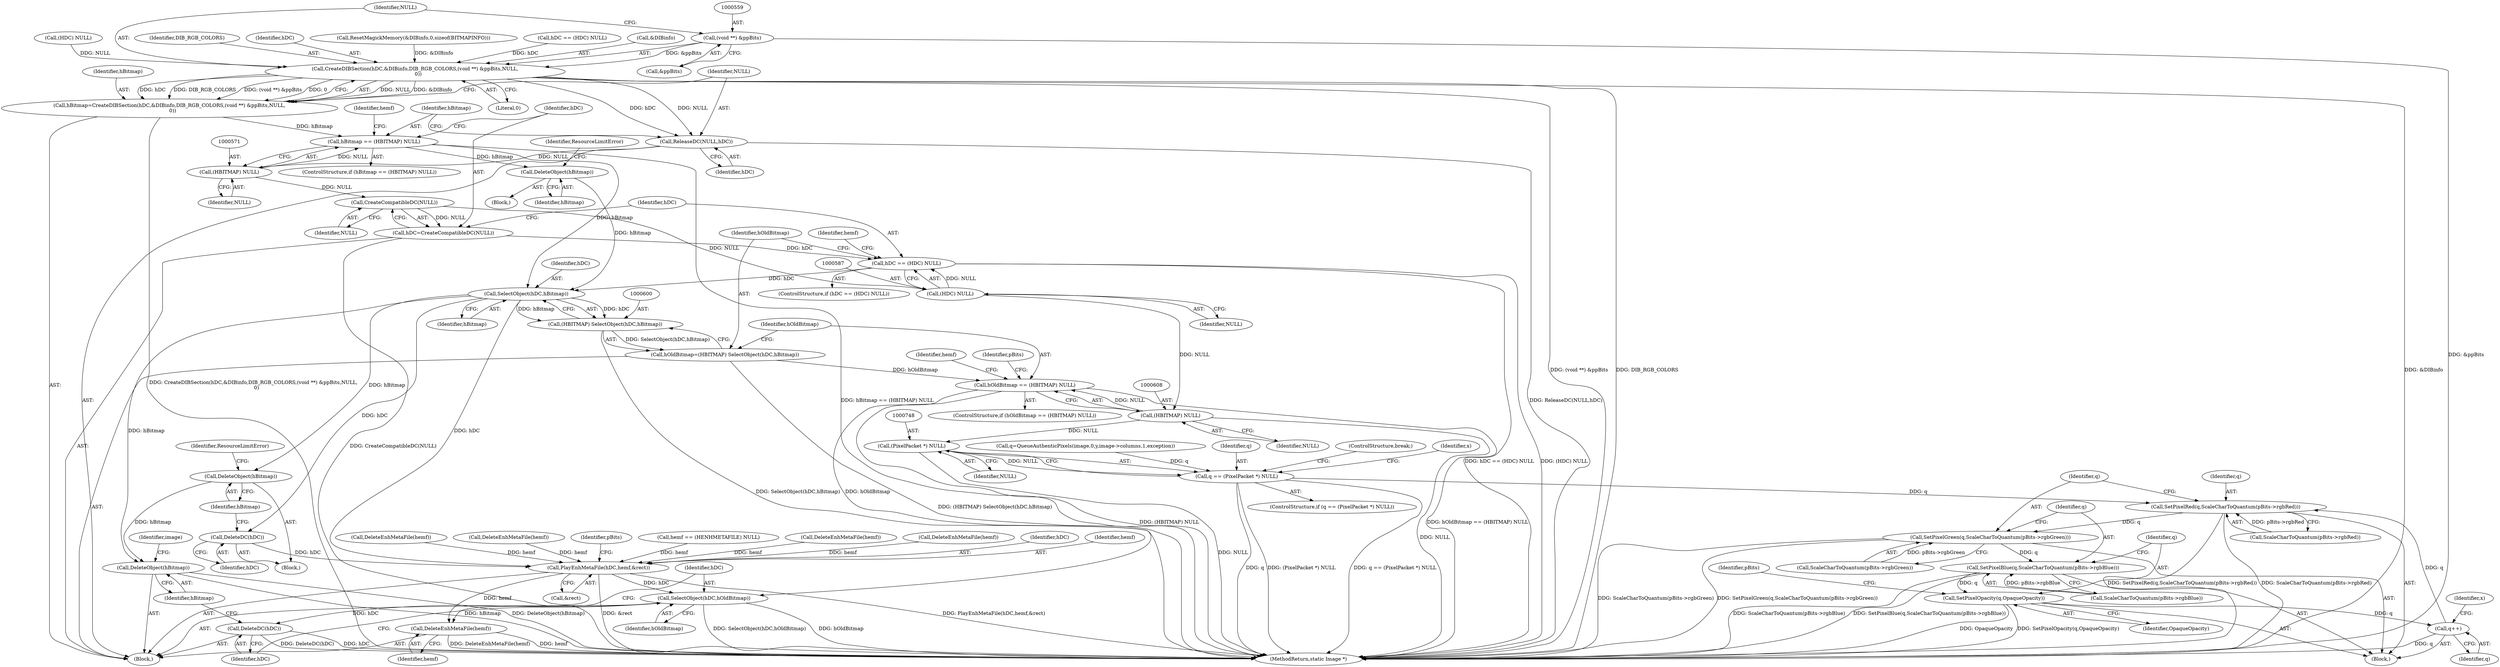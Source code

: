 digraph "0_ImageMagick_f6e9d0d9955e85bdd7540b251cd50d598dacc5e6_15@pointer" {
"1000558" [label="(Call,(void **) &ppBits)"];
"1000553" [label="(Call,CreateDIBSection(hDC,&DIBinfo,DIB_RGB_COLORS,(void **) &ppBits,NULL,\n    0))"];
"1000551" [label="(Call,hBitmap=CreateDIBSection(hDC,&DIBinfo,DIB_RGB_COLORS,(void **) &ppBits,NULL,\n    0))"];
"1000568" [label="(Call,hBitmap == (HBITMAP) NULL)"];
"1000592" [label="(Call,DeleteObject(hBitmap))"];
"1000601" [label="(Call,SelectObject(hDC,hBitmap))"];
"1000599" [label="(Call,(HBITMAP) SelectObject(hDC,hBitmap))"];
"1000597" [label="(Call,hOldBitmap=(HBITMAP) SelectObject(hDC,hBitmap))"];
"1000605" [label="(Call,hOldBitmap == (HBITMAP) NULL)"];
"1000799" [label="(Call,SelectObject(hDC,hOldBitmap))"];
"1000802" [label="(Call,DeleteDC(hDC))"];
"1000613" [label="(Call,DeleteDC(hDC))"];
"1000711" [label="(Call,PlayEnhMetaFile(hDC,hemf,&rect))"];
"1000797" [label="(Call,DeleteEnhMetaFile(hemf))"];
"1000615" [label="(Call,DeleteObject(hBitmap))"];
"1000804" [label="(Call,DeleteObject(hBitmap))"];
"1000564" [label="(Call,ReleaseDC(NULL,hDC))"];
"1000570" [label="(Call,(HBITMAP) NULL)"];
"1000581" [label="(Call,CreateCompatibleDC(NULL))"];
"1000579" [label="(Call,hDC=CreateCompatibleDC(NULL))"];
"1000584" [label="(Call,hDC == (HDC) NULL)"];
"1000586" [label="(Call,(HDC) NULL)"];
"1000607" [label="(Call,(HBITMAP) NULL)"];
"1000747" [label="(Call,(PixelPacket *) NULL)"];
"1000745" [label="(Call,q == (PixelPacket *) NULL)"];
"1000765" [label="(Call,SetPixelRed(q,ScaleCharToQuantum(pBits->rgbRed)))"];
"1000771" [label="(Call,SetPixelGreen(q,ScaleCharToQuantum(pBits->rgbGreen)))"];
"1000777" [label="(Call,SetPixelBlue(q,ScaleCharToQuantum(pBits->rgbBlue)))"];
"1000783" [label="(Call,SetPixelOpacity(q,OpaqueOpacity))"];
"1000788" [label="(Call,q++)"];
"1000797" [label="(Call,DeleteEnhMetaFile(hemf))"];
"1000764" [label="(Block,)"];
"1000808" [label="(Identifier,image)"];
"1000603" [label="(Identifier,hBitmap)"];
"1000568" [label="(Call,hBitmap == (HBITMAP) NULL)"];
"1000585" [label="(Identifier,hDC)"];
"1000750" [label="(ControlStructure,break;)"];
"1000809" [label="(MethodReturn,static Image *)"];
"1000763" [label="(Identifier,x)"];
"1000554" [label="(Identifier,hDC)"];
"1000484" [label="(Call,DeleteEnhMetaFile(hemf))"];
"1000491" [label="(Call,ResetMagickMemory(&DIBinfo,0,sizeof(BITMAPINFO)))"];
"1000602" [label="(Identifier,hDC)"];
"1000609" [label="(Identifier,NULL)"];
"1000614" [label="(Identifier,hDC)"];
"1000767" [label="(Call,ScaleCharToQuantum(pBits->rgbRed))"];
"1000605" [label="(Call,hOldBitmap == (HBITMAP) NULL)"];
"1000580" [label="(Identifier,hDC)"];
"1000787" [label="(Identifier,pBits)"];
"1000618" [label="(Identifier,ResourceLimitError)"];
"1000567" [label="(ControlStructure,if (hBitmap == (HBITMAP) NULL))"];
"1000612" [label="(Identifier,hemf)"];
"1000771" [label="(Call,SetPixelGreen(q,ScaleCharToQuantum(pBits->rgbGreen)))"];
"1000777" [label="(Call,SetPixelBlue(q,ScaleCharToQuantum(pBits->rgbBlue)))"];
"1000478" [label="(Call,hDC == (HDC) NULL)"];
"1000604" [label="(ControlStructure,if (hOldBitmap == (HBITMAP) NULL))"];
"1000613" [label="(Call,DeleteDC(hDC))"];
"1000800" [label="(Identifier,hDC)"];
"1000583" [label="(ControlStructure,if (hDC == (HDC) NULL))"];
"1000804" [label="(Call,DeleteObject(hBitmap))"];
"1000616" [label="(Identifier,hBitmap)"];
"1000589" [label="(Block,)"];
"1000773" [label="(Call,ScaleCharToQuantum(pBits->rgbGreen))"];
"1000753" [label="(Identifier,x)"];
"1000560" [label="(Call,&ppBits)"];
"1000712" [label="(Identifier,hDC)"];
"1000766" [label="(Identifier,q)"];
"1000805" [label="(Identifier,hBitmap)"];
"1000551" [label="(Call,hBitmap=CreateDIBSection(hDC,&DIBinfo,DIB_RGB_COLORS,(void **) &ppBits,NULL,\n    0))"];
"1000555" [label="(Call,&DIBinfo)"];
"1000621" [label="(Identifier,pBits)"];
"1000788" [label="(Call,q++)"];
"1000607" [label="(Call,(HBITMAP) NULL)"];
"1000713" [label="(Identifier,hemf)"];
"1000606" [label="(Identifier,hOldBitmap)"];
"1000784" [label="(Identifier,q)"];
"1000590" [label="(Call,DeleteEnhMetaFile(hemf))"];
"1000711" [label="(Call,PlayEnhMetaFile(hDC,hemf,&rect))"];
"1000611" [label="(Call,DeleteEnhMetaFile(hemf))"];
"1000582" [label="(Identifier,NULL)"];
"1000779" [label="(Call,ScaleCharToQuantum(pBits->rgbBlue))"];
"1000106" [label="(Block,)"];
"1000558" [label="(Call,(void **) &ppBits)"];
"1000749" [label="(Identifier,NULL)"];
"1000601" [label="(Call,SelectObject(hDC,hBitmap))"];
"1000575" [label="(Identifier,hemf)"];
"1000563" [label="(Literal,0)"];
"1000615" [label="(Call,DeleteObject(hBitmap))"];
"1000480" [label="(Call,(HDC) NULL)"];
"1000565" [label="(Identifier,NULL)"];
"1000588" [label="(Identifier,NULL)"];
"1000569" [label="(Identifier,hBitmap)"];
"1000745" [label="(Call,q == (PixelPacket *) NULL)"];
"1000581" [label="(Call,CreateCompatibleDC(NULL))"];
"1000566" [label="(Identifier,hDC)"];
"1000595" [label="(Identifier,ResourceLimitError)"];
"1000803" [label="(Identifier,hDC)"];
"1000785" [label="(Identifier,OpaqueOpacity)"];
"1000802" [label="(Call,DeleteDC(hDC))"];
"1000801" [label="(Identifier,hOldBitmap)"];
"1000717" [label="(Identifier,pBits)"];
"1000778" [label="(Identifier,q)"];
"1000789" [label="(Identifier,q)"];
"1000733" [label="(Call,q=QueueAuthenticPixels(image,0,y,image->columns,1,exception))"];
"1000572" [label="(Identifier,NULL)"];
"1000746" [label="(Identifier,q)"];
"1000772" [label="(Identifier,q)"];
"1000591" [label="(Identifier,hemf)"];
"1000597" [label="(Call,hOldBitmap=(HBITMAP) SelectObject(hDC,hBitmap))"];
"1000592" [label="(Call,DeleteObject(hBitmap))"];
"1000593" [label="(Identifier,hBitmap)"];
"1000798" [label="(Identifier,hemf)"];
"1000586" [label="(Call,(HDC) NULL)"];
"1000747" [label="(Call,(PixelPacket *) NULL)"];
"1000598" [label="(Identifier,hOldBitmap)"];
"1000562" [label="(Identifier,NULL)"];
"1000570" [label="(Call,(HBITMAP) NULL)"];
"1000553" [label="(Call,CreateDIBSection(hDC,&DIBinfo,DIB_RGB_COLORS,(void **) &ppBits,NULL,\n    0))"];
"1000765" [label="(Call,SetPixelRed(q,ScaleCharToQuantum(pBits->rgbRed)))"];
"1000564" [label="(Call,ReleaseDC(NULL,hDC))"];
"1000579" [label="(Call,hDC=CreateCompatibleDC(NULL))"];
"1000610" [label="(Block,)"];
"1000557" [label="(Identifier,DIB_RGB_COLORS)"];
"1000136" [label="(Call,hemf == (HENHMETAFILE) NULL)"];
"1000584" [label="(Call,hDC == (HDC) NULL)"];
"1000599" [label="(Call,(HBITMAP) SelectObject(hDC,hBitmap))"];
"1000799" [label="(Call,SelectObject(hDC,hOldBitmap))"];
"1000574" [label="(Call,DeleteEnhMetaFile(hemf))"];
"1000744" [label="(ControlStructure,if (q == (PixelPacket *) NULL))"];
"1000552" [label="(Identifier,hBitmap)"];
"1000783" [label="(Call,SetPixelOpacity(q,OpaqueOpacity))"];
"1000714" [label="(Call,&rect)"];
"1000558" -> "1000553"  [label="AST: "];
"1000558" -> "1000560"  [label="CFG: "];
"1000559" -> "1000558"  [label="AST: "];
"1000560" -> "1000558"  [label="AST: "];
"1000562" -> "1000558"  [label="CFG: "];
"1000558" -> "1000809"  [label="DDG: &ppBits"];
"1000558" -> "1000553"  [label="DDG: &ppBits"];
"1000553" -> "1000551"  [label="AST: "];
"1000553" -> "1000563"  [label="CFG: "];
"1000554" -> "1000553"  [label="AST: "];
"1000555" -> "1000553"  [label="AST: "];
"1000557" -> "1000553"  [label="AST: "];
"1000562" -> "1000553"  [label="AST: "];
"1000563" -> "1000553"  [label="AST: "];
"1000551" -> "1000553"  [label="CFG: "];
"1000553" -> "1000809"  [label="DDG: DIB_RGB_COLORS"];
"1000553" -> "1000809"  [label="DDG: &DIBinfo"];
"1000553" -> "1000809"  [label="DDG: (void **) &ppBits"];
"1000553" -> "1000551"  [label="DDG: NULL"];
"1000553" -> "1000551"  [label="DDG: &DIBinfo"];
"1000553" -> "1000551"  [label="DDG: hDC"];
"1000553" -> "1000551"  [label="DDG: DIB_RGB_COLORS"];
"1000553" -> "1000551"  [label="DDG: (void **) &ppBits"];
"1000553" -> "1000551"  [label="DDG: 0"];
"1000478" -> "1000553"  [label="DDG: hDC"];
"1000491" -> "1000553"  [label="DDG: &DIBinfo"];
"1000480" -> "1000553"  [label="DDG: NULL"];
"1000553" -> "1000564"  [label="DDG: NULL"];
"1000553" -> "1000564"  [label="DDG: hDC"];
"1000551" -> "1000106"  [label="AST: "];
"1000552" -> "1000551"  [label="AST: "];
"1000565" -> "1000551"  [label="CFG: "];
"1000551" -> "1000809"  [label="DDG: CreateDIBSection(hDC,&DIBinfo,DIB_RGB_COLORS,(void **) &ppBits,NULL,\n    0)"];
"1000551" -> "1000568"  [label="DDG: hBitmap"];
"1000568" -> "1000567"  [label="AST: "];
"1000568" -> "1000570"  [label="CFG: "];
"1000569" -> "1000568"  [label="AST: "];
"1000570" -> "1000568"  [label="AST: "];
"1000575" -> "1000568"  [label="CFG: "];
"1000580" -> "1000568"  [label="CFG: "];
"1000568" -> "1000809"  [label="DDG: hBitmap == (HBITMAP) NULL"];
"1000570" -> "1000568"  [label="DDG: NULL"];
"1000568" -> "1000592"  [label="DDG: hBitmap"];
"1000568" -> "1000601"  [label="DDG: hBitmap"];
"1000592" -> "1000589"  [label="AST: "];
"1000592" -> "1000593"  [label="CFG: "];
"1000593" -> "1000592"  [label="AST: "];
"1000595" -> "1000592"  [label="CFG: "];
"1000592" -> "1000601"  [label="DDG: hBitmap"];
"1000601" -> "1000599"  [label="AST: "];
"1000601" -> "1000603"  [label="CFG: "];
"1000602" -> "1000601"  [label="AST: "];
"1000603" -> "1000601"  [label="AST: "];
"1000599" -> "1000601"  [label="CFG: "];
"1000601" -> "1000599"  [label="DDG: hDC"];
"1000601" -> "1000599"  [label="DDG: hBitmap"];
"1000584" -> "1000601"  [label="DDG: hDC"];
"1000601" -> "1000613"  [label="DDG: hDC"];
"1000601" -> "1000615"  [label="DDG: hBitmap"];
"1000601" -> "1000711"  [label="DDG: hDC"];
"1000601" -> "1000804"  [label="DDG: hBitmap"];
"1000599" -> "1000597"  [label="AST: "];
"1000600" -> "1000599"  [label="AST: "];
"1000597" -> "1000599"  [label="CFG: "];
"1000599" -> "1000809"  [label="DDG: SelectObject(hDC,hBitmap)"];
"1000599" -> "1000597"  [label="DDG: SelectObject(hDC,hBitmap)"];
"1000597" -> "1000106"  [label="AST: "];
"1000598" -> "1000597"  [label="AST: "];
"1000606" -> "1000597"  [label="CFG: "];
"1000597" -> "1000809"  [label="DDG: (HBITMAP) SelectObject(hDC,hBitmap)"];
"1000597" -> "1000605"  [label="DDG: hOldBitmap"];
"1000605" -> "1000604"  [label="AST: "];
"1000605" -> "1000607"  [label="CFG: "];
"1000606" -> "1000605"  [label="AST: "];
"1000607" -> "1000605"  [label="AST: "];
"1000612" -> "1000605"  [label="CFG: "];
"1000621" -> "1000605"  [label="CFG: "];
"1000605" -> "1000809"  [label="DDG: (HBITMAP) NULL"];
"1000605" -> "1000809"  [label="DDG: hOldBitmap == (HBITMAP) NULL"];
"1000607" -> "1000605"  [label="DDG: NULL"];
"1000605" -> "1000799"  [label="DDG: hOldBitmap"];
"1000799" -> "1000106"  [label="AST: "];
"1000799" -> "1000801"  [label="CFG: "];
"1000800" -> "1000799"  [label="AST: "];
"1000801" -> "1000799"  [label="AST: "];
"1000803" -> "1000799"  [label="CFG: "];
"1000799" -> "1000809"  [label="DDG: SelectObject(hDC,hOldBitmap)"];
"1000799" -> "1000809"  [label="DDG: hOldBitmap"];
"1000711" -> "1000799"  [label="DDG: hDC"];
"1000799" -> "1000802"  [label="DDG: hDC"];
"1000802" -> "1000106"  [label="AST: "];
"1000802" -> "1000803"  [label="CFG: "];
"1000803" -> "1000802"  [label="AST: "];
"1000805" -> "1000802"  [label="CFG: "];
"1000802" -> "1000809"  [label="DDG: hDC"];
"1000802" -> "1000809"  [label="DDG: DeleteDC(hDC)"];
"1000613" -> "1000610"  [label="AST: "];
"1000613" -> "1000614"  [label="CFG: "];
"1000614" -> "1000613"  [label="AST: "];
"1000616" -> "1000613"  [label="CFG: "];
"1000613" -> "1000711"  [label="DDG: hDC"];
"1000711" -> "1000106"  [label="AST: "];
"1000711" -> "1000714"  [label="CFG: "];
"1000712" -> "1000711"  [label="AST: "];
"1000713" -> "1000711"  [label="AST: "];
"1000714" -> "1000711"  [label="AST: "];
"1000717" -> "1000711"  [label="CFG: "];
"1000711" -> "1000809"  [label="DDG: &rect"];
"1000711" -> "1000809"  [label="DDG: PlayEnhMetaFile(hDC,hemf,&rect)"];
"1000574" -> "1000711"  [label="DDG: hemf"];
"1000590" -> "1000711"  [label="DDG: hemf"];
"1000611" -> "1000711"  [label="DDG: hemf"];
"1000136" -> "1000711"  [label="DDG: hemf"];
"1000484" -> "1000711"  [label="DDG: hemf"];
"1000711" -> "1000797"  [label="DDG: hemf"];
"1000797" -> "1000106"  [label="AST: "];
"1000797" -> "1000798"  [label="CFG: "];
"1000798" -> "1000797"  [label="AST: "];
"1000800" -> "1000797"  [label="CFG: "];
"1000797" -> "1000809"  [label="DDG: hemf"];
"1000797" -> "1000809"  [label="DDG: DeleteEnhMetaFile(hemf)"];
"1000615" -> "1000610"  [label="AST: "];
"1000615" -> "1000616"  [label="CFG: "];
"1000616" -> "1000615"  [label="AST: "];
"1000618" -> "1000615"  [label="CFG: "];
"1000615" -> "1000804"  [label="DDG: hBitmap"];
"1000804" -> "1000106"  [label="AST: "];
"1000804" -> "1000805"  [label="CFG: "];
"1000805" -> "1000804"  [label="AST: "];
"1000808" -> "1000804"  [label="CFG: "];
"1000804" -> "1000809"  [label="DDG: hBitmap"];
"1000804" -> "1000809"  [label="DDG: DeleteObject(hBitmap)"];
"1000564" -> "1000106"  [label="AST: "];
"1000564" -> "1000566"  [label="CFG: "];
"1000565" -> "1000564"  [label="AST: "];
"1000566" -> "1000564"  [label="AST: "];
"1000569" -> "1000564"  [label="CFG: "];
"1000564" -> "1000809"  [label="DDG: ReleaseDC(NULL,hDC)"];
"1000564" -> "1000570"  [label="DDG: NULL"];
"1000570" -> "1000572"  [label="CFG: "];
"1000571" -> "1000570"  [label="AST: "];
"1000572" -> "1000570"  [label="AST: "];
"1000570" -> "1000581"  [label="DDG: NULL"];
"1000581" -> "1000579"  [label="AST: "];
"1000581" -> "1000582"  [label="CFG: "];
"1000582" -> "1000581"  [label="AST: "];
"1000579" -> "1000581"  [label="CFG: "];
"1000581" -> "1000579"  [label="DDG: NULL"];
"1000581" -> "1000586"  [label="DDG: NULL"];
"1000579" -> "1000106"  [label="AST: "];
"1000580" -> "1000579"  [label="AST: "];
"1000585" -> "1000579"  [label="CFG: "];
"1000579" -> "1000809"  [label="DDG: CreateCompatibleDC(NULL)"];
"1000579" -> "1000584"  [label="DDG: hDC"];
"1000584" -> "1000583"  [label="AST: "];
"1000584" -> "1000586"  [label="CFG: "];
"1000585" -> "1000584"  [label="AST: "];
"1000586" -> "1000584"  [label="AST: "];
"1000591" -> "1000584"  [label="CFG: "];
"1000598" -> "1000584"  [label="CFG: "];
"1000584" -> "1000809"  [label="DDG: hDC == (HDC) NULL"];
"1000584" -> "1000809"  [label="DDG: (HDC) NULL"];
"1000586" -> "1000584"  [label="DDG: NULL"];
"1000586" -> "1000588"  [label="CFG: "];
"1000587" -> "1000586"  [label="AST: "];
"1000588" -> "1000586"  [label="AST: "];
"1000586" -> "1000607"  [label="DDG: NULL"];
"1000607" -> "1000609"  [label="CFG: "];
"1000608" -> "1000607"  [label="AST: "];
"1000609" -> "1000607"  [label="AST: "];
"1000607" -> "1000809"  [label="DDG: NULL"];
"1000607" -> "1000747"  [label="DDG: NULL"];
"1000747" -> "1000745"  [label="AST: "];
"1000747" -> "1000749"  [label="CFG: "];
"1000748" -> "1000747"  [label="AST: "];
"1000749" -> "1000747"  [label="AST: "];
"1000745" -> "1000747"  [label="CFG: "];
"1000747" -> "1000809"  [label="DDG: NULL"];
"1000747" -> "1000745"  [label="DDG: NULL"];
"1000745" -> "1000744"  [label="AST: "];
"1000746" -> "1000745"  [label="AST: "];
"1000750" -> "1000745"  [label="CFG: "];
"1000753" -> "1000745"  [label="CFG: "];
"1000745" -> "1000809"  [label="DDG: (PixelPacket *) NULL"];
"1000745" -> "1000809"  [label="DDG: q == (PixelPacket *) NULL"];
"1000745" -> "1000809"  [label="DDG: q"];
"1000733" -> "1000745"  [label="DDG: q"];
"1000745" -> "1000765"  [label="DDG: q"];
"1000765" -> "1000764"  [label="AST: "];
"1000765" -> "1000767"  [label="CFG: "];
"1000766" -> "1000765"  [label="AST: "];
"1000767" -> "1000765"  [label="AST: "];
"1000772" -> "1000765"  [label="CFG: "];
"1000765" -> "1000809"  [label="DDG: ScaleCharToQuantum(pBits->rgbRed)"];
"1000765" -> "1000809"  [label="DDG: SetPixelRed(q,ScaleCharToQuantum(pBits->rgbRed))"];
"1000788" -> "1000765"  [label="DDG: q"];
"1000767" -> "1000765"  [label="DDG: pBits->rgbRed"];
"1000765" -> "1000771"  [label="DDG: q"];
"1000771" -> "1000764"  [label="AST: "];
"1000771" -> "1000773"  [label="CFG: "];
"1000772" -> "1000771"  [label="AST: "];
"1000773" -> "1000771"  [label="AST: "];
"1000778" -> "1000771"  [label="CFG: "];
"1000771" -> "1000809"  [label="DDG: ScaleCharToQuantum(pBits->rgbGreen)"];
"1000771" -> "1000809"  [label="DDG: SetPixelGreen(q,ScaleCharToQuantum(pBits->rgbGreen))"];
"1000773" -> "1000771"  [label="DDG: pBits->rgbGreen"];
"1000771" -> "1000777"  [label="DDG: q"];
"1000777" -> "1000764"  [label="AST: "];
"1000777" -> "1000779"  [label="CFG: "];
"1000778" -> "1000777"  [label="AST: "];
"1000779" -> "1000777"  [label="AST: "];
"1000784" -> "1000777"  [label="CFG: "];
"1000777" -> "1000809"  [label="DDG: SetPixelBlue(q,ScaleCharToQuantum(pBits->rgbBlue))"];
"1000777" -> "1000809"  [label="DDG: ScaleCharToQuantum(pBits->rgbBlue)"];
"1000779" -> "1000777"  [label="DDG: pBits->rgbBlue"];
"1000777" -> "1000783"  [label="DDG: q"];
"1000783" -> "1000764"  [label="AST: "];
"1000783" -> "1000785"  [label="CFG: "];
"1000784" -> "1000783"  [label="AST: "];
"1000785" -> "1000783"  [label="AST: "];
"1000787" -> "1000783"  [label="CFG: "];
"1000783" -> "1000809"  [label="DDG: OpaqueOpacity"];
"1000783" -> "1000809"  [label="DDG: SetPixelOpacity(q,OpaqueOpacity)"];
"1000783" -> "1000788"  [label="DDG: q"];
"1000788" -> "1000764"  [label="AST: "];
"1000788" -> "1000789"  [label="CFG: "];
"1000789" -> "1000788"  [label="AST: "];
"1000763" -> "1000788"  [label="CFG: "];
"1000788" -> "1000809"  [label="DDG: q"];
}
